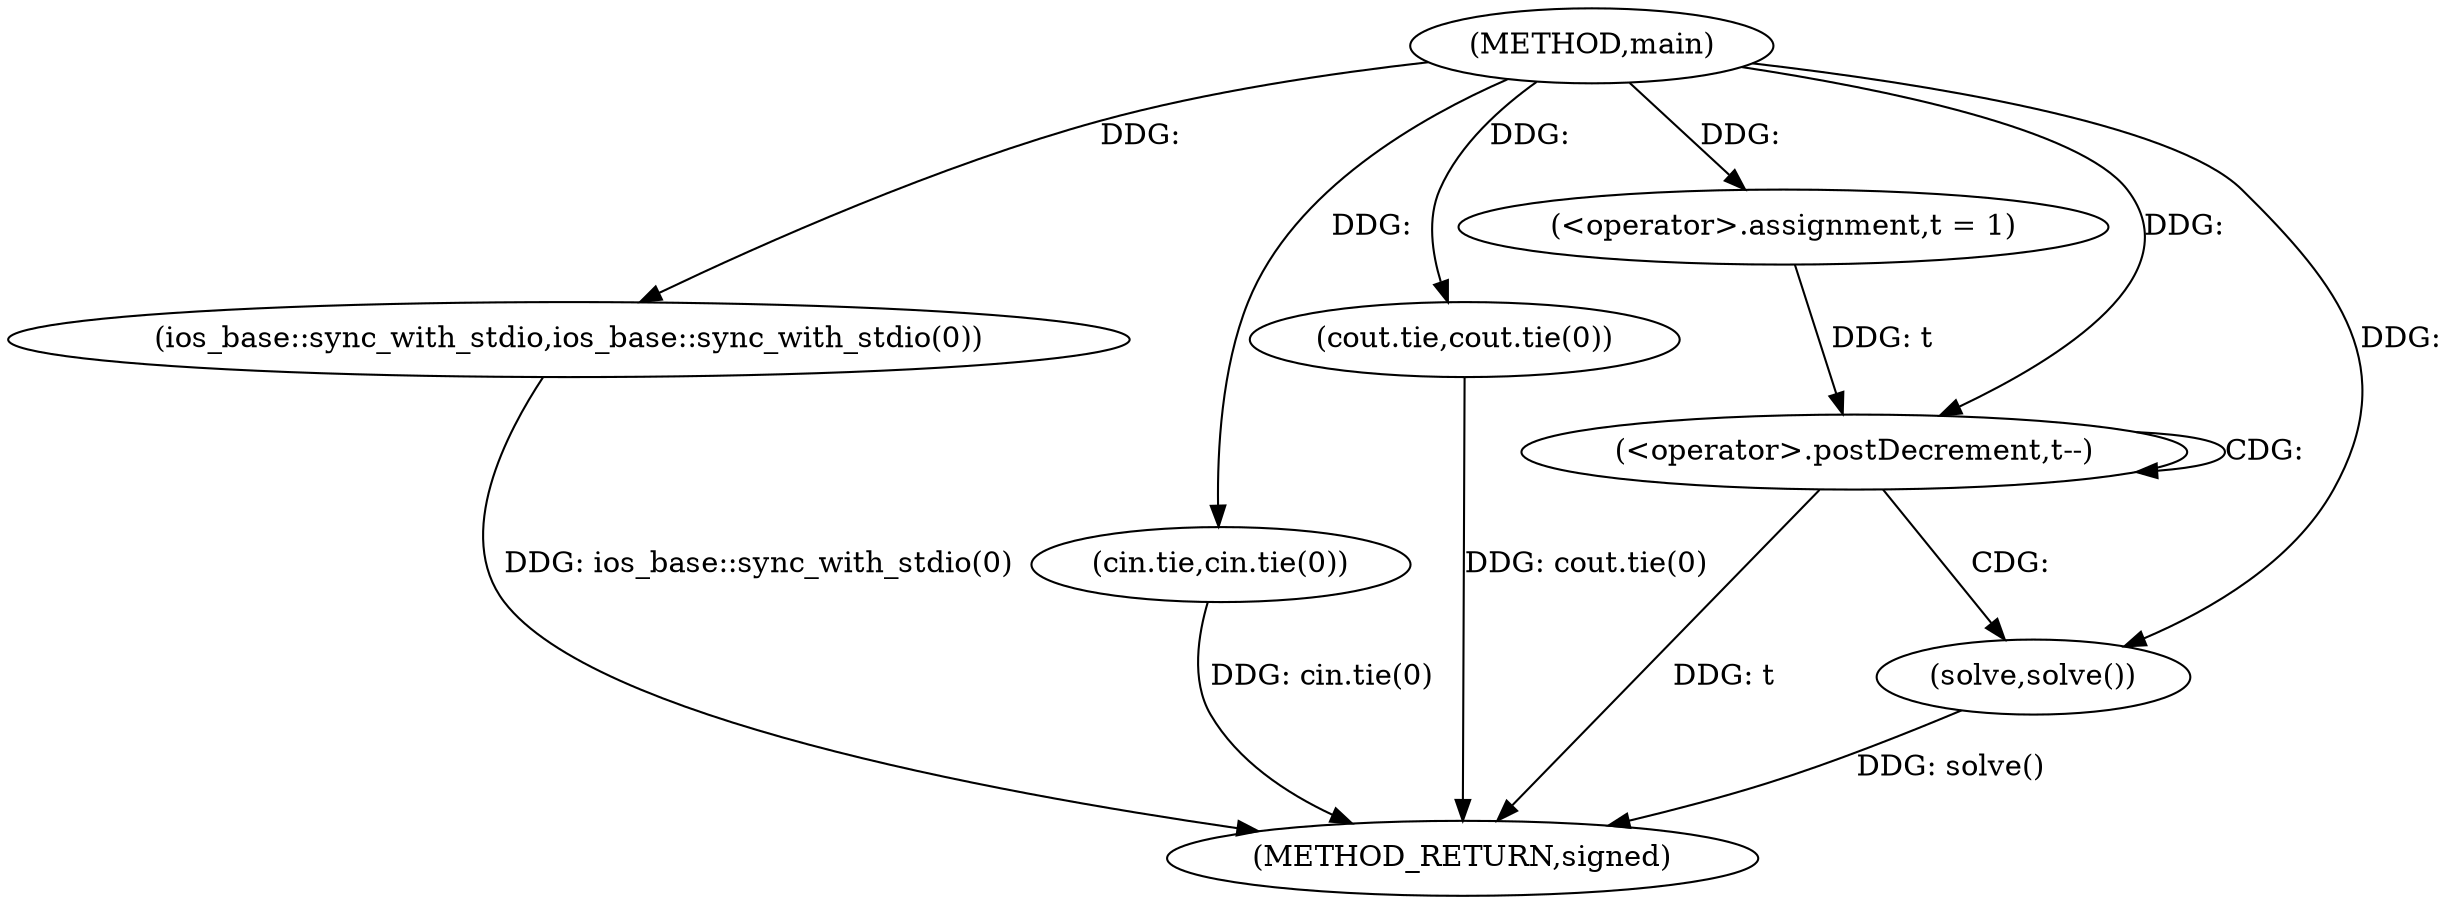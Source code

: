 digraph "main" {  
"1000775" [label = "(METHOD,main)" ]
"1000792" [label = "(METHOD_RETURN,signed)" ]
"1000777" [label = "(ios_base::sync_with_stdio,ios_base::sync_with_stdio(0))" ]
"1000779" [label = "(cin.tie,cin.tie(0))" ]
"1000781" [label = "(cout.tie,cout.tie(0))" ]
"1000784" [label = "(<operator>.assignment,t = 1)" ]
"1000788" [label = "(<operator>.postDecrement,t--)" ]
"1000791" [label = "(solve,solve())" ]
  "1000777" -> "1000792"  [ label = "DDG: ios_base::sync_with_stdio(0)"] 
  "1000779" -> "1000792"  [ label = "DDG: cin.tie(0)"] 
  "1000781" -> "1000792"  [ label = "DDG: cout.tie(0)"] 
  "1000788" -> "1000792"  [ label = "DDG: t"] 
  "1000791" -> "1000792"  [ label = "DDG: solve()"] 
  "1000775" -> "1000784"  [ label = "DDG: "] 
  "1000775" -> "1000777"  [ label = "DDG: "] 
  "1000775" -> "1000779"  [ label = "DDG: "] 
  "1000775" -> "1000781"  [ label = "DDG: "] 
  "1000784" -> "1000788"  [ label = "DDG: t"] 
  "1000775" -> "1000788"  [ label = "DDG: "] 
  "1000775" -> "1000791"  [ label = "DDG: "] 
  "1000788" -> "1000788"  [ label = "CDG: "] 
  "1000788" -> "1000791"  [ label = "CDG: "] 
}
